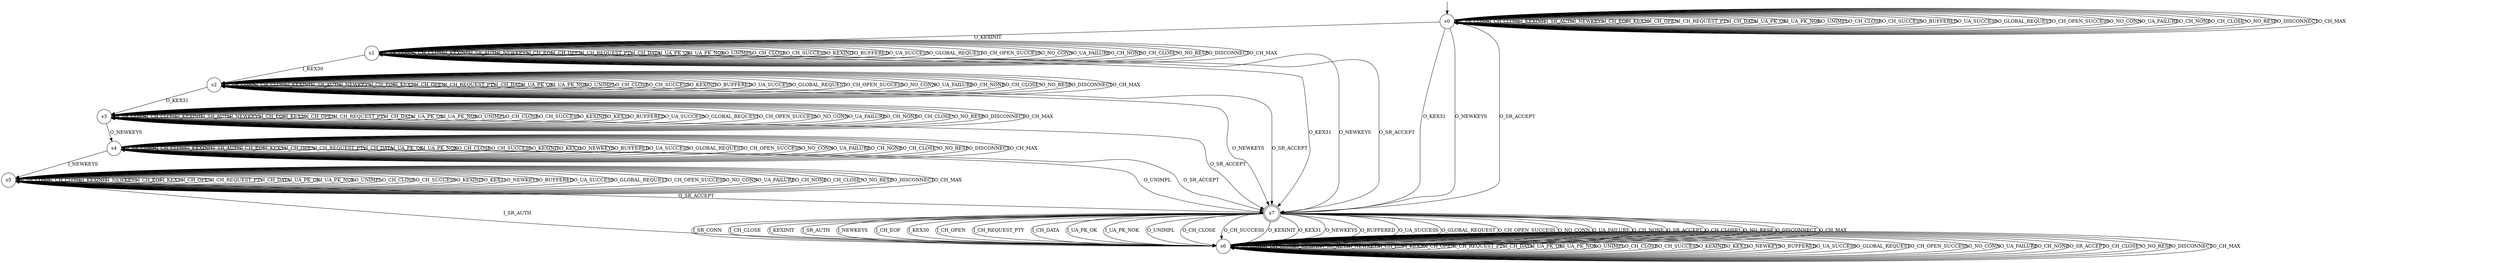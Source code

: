 digraph g {

	s0 [shape="circle" label="s0"];
	s1 [shape="circle" label="s1"];
	s2 [shape="circle" label="s2"];
	s3 [shape="circle" label="s3"];
	s4 [shape="circle" label="s4"];
	s5 [shape="circle" label="s5"];
	s6 [shape="circle" label="s6"];
	s7 [shape="doublecircle" label="s7"];
	s0 -> s0 [label="I_SR_CONN"];
	s0 -> s0 [label="I_CH_CLOSE"];
	s0 -> s0 [label="I_KEXINIT"];
	s0 -> s0 [label="I_SR_AUTH"];
	s0 -> s0 [label="I_NEWKEYS"];
	s0 -> s0 [label="I_CH_EOF"];
	s0 -> s0 [label="I_KEX30"];
	s0 -> s0 [label="I_CH_OPEN"];
	s0 -> s0 [label="I_CH_REQUEST_PTY"];
	s0 -> s0 [label="I_CH_DATA"];
	s0 -> s0 [label="I_UA_PK_OK"];
	s0 -> s0 [label="I_UA_PK_NOK"];
	s0 -> s0 [label="O_UNIMPL"];
	s0 -> s0 [label="O_CH_CLOSE"];
	s0 -> s0 [label="O_CH_SUCCESS"];
	s0 -> s1 [label="O_KEXINIT"];
	s0 -> s7 [label="O_KEX31"];
	s0 -> s7 [label="O_NEWKEYS"];
	s0 -> s0 [label="O_BUFFERED"];
	s0 -> s0 [label="O_UA_SUCCESS"];
	s0 -> s0 [label="O_GLOBAL_REQUEST"];
	s0 -> s0 [label="O_CH_OPEN_SUCCESS"];
	s0 -> s0 [label="O_NO_CONN"];
	s0 -> s0 [label="O_UA_FAILURE"];
	s0 -> s0 [label="O_CH_NONE"];
	s0 -> s7 [label="O_SR_ACCEPT"];
	s0 -> s0 [label="O_CH_CLOSE*"];
	s0 -> s0 [label="O_NO_RESP"];
	s0 -> s0 [label="O_DISCONNECT"];
	s0 -> s0 [label="O_CH_MAX"];
	s1 -> s1 [label="I_SR_CONN"];
	s1 -> s1 [label="I_CH_CLOSE"];
	s1 -> s1 [label="I_KEXINIT"];
	s1 -> s1 [label="I_SR_AUTH"];
	s1 -> s1 [label="I_NEWKEYS"];
	s1 -> s1 [label="I_CH_EOF"];
	s1 -> s2 [label="I_KEX30"];
	s1 -> s1 [label="I_CH_OPEN"];
	s1 -> s1 [label="I_CH_REQUEST_PTY"];
	s1 -> s1 [label="I_CH_DATA"];
	s1 -> s1 [label="I_UA_PK_OK"];
	s1 -> s1 [label="I_UA_PK_NOK"];
	s1 -> s1 [label="O_UNIMPL"];
	s1 -> s1 [label="O_CH_CLOSE"];
	s1 -> s1 [label="O_CH_SUCCESS"];
	s1 -> s1 [label="O_KEXINIT"];
	s1 -> s7 [label="O_KEX31"];
	s1 -> s7 [label="O_NEWKEYS"];
	s1 -> s1 [label="O_BUFFERED"];
	s1 -> s1 [label="O_UA_SUCCESS"];
	s1 -> s1 [label="O_GLOBAL_REQUEST"];
	s1 -> s1 [label="O_CH_OPEN_SUCCESS"];
	s1 -> s1 [label="O_NO_CONN"];
	s1 -> s1 [label="O_UA_FAILURE"];
	s1 -> s1 [label="O_CH_NONE"];
	s1 -> s7 [label="O_SR_ACCEPT"];
	s1 -> s1 [label="O_CH_CLOSE*"];
	s1 -> s1 [label="O_NO_RESP"];
	s1 -> s1 [label="O_DISCONNECT"];
	s1 -> s1 [label="O_CH_MAX"];
	s2 -> s2 [label="I_SR_CONN"];
	s2 -> s2 [label="I_CH_CLOSE"];
	s2 -> s2 [label="I_KEXINIT"];
	s2 -> s2 [label="I_SR_AUTH"];
	s2 -> s2 [label="I_NEWKEYS"];
	s2 -> s2 [label="I_CH_EOF"];
	s2 -> s2 [label="I_KEX30"];
	s2 -> s2 [label="I_CH_OPEN"];
	s2 -> s2 [label="I_CH_REQUEST_PTY"];
	s2 -> s2 [label="I_CH_DATA"];
	s2 -> s2 [label="I_UA_PK_OK"];
	s2 -> s2 [label="I_UA_PK_NOK"];
	s2 -> s2 [label="O_UNIMPL"];
	s2 -> s2 [label="O_CH_CLOSE"];
	s2 -> s2 [label="O_CH_SUCCESS"];
	s2 -> s2 [label="O_KEXINIT"];
	s2 -> s3 [label="O_KEX31"];
	s2 -> s7 [label="O_NEWKEYS"];
	s2 -> s2 [label="O_BUFFERED"];
	s2 -> s2 [label="O_UA_SUCCESS"];
	s2 -> s2 [label="O_GLOBAL_REQUEST"];
	s2 -> s2 [label="O_CH_OPEN_SUCCESS"];
	s2 -> s2 [label="O_NO_CONN"];
	s2 -> s2 [label="O_UA_FAILURE"];
	s2 -> s2 [label="O_CH_NONE"];
	s2 -> s7 [label="O_SR_ACCEPT"];
	s2 -> s2 [label="O_CH_CLOSE*"];
	s2 -> s2 [label="O_NO_RESP"];
	s2 -> s2 [label="O_DISCONNECT"];
	s2 -> s2 [label="O_CH_MAX"];
	s3 -> s3 [label="I_SR_CONN"];
	s3 -> s3 [label="I_CH_CLOSE"];
	s3 -> s3 [label="I_KEXINIT"];
	s3 -> s3 [label="I_SR_AUTH"];
	s3 -> s3 [label="I_NEWKEYS"];
	s3 -> s3 [label="I_CH_EOF"];
	s3 -> s3 [label="I_KEX30"];
	s3 -> s3 [label="I_CH_OPEN"];
	s3 -> s3 [label="I_CH_REQUEST_PTY"];
	s3 -> s3 [label="I_CH_DATA"];
	s3 -> s3 [label="I_UA_PK_OK"];
	s3 -> s3 [label="I_UA_PK_NOK"];
	s3 -> s3 [label="O_UNIMPL"];
	s3 -> s3 [label="O_CH_CLOSE"];
	s3 -> s3 [label="O_CH_SUCCESS"];
	s3 -> s3 [label="O_KEXINIT"];
	s3 -> s3 [label="O_KEX31"];
	s3 -> s4 [label="O_NEWKEYS"];
	s3 -> s3 [label="O_BUFFERED"];
	s3 -> s3 [label="O_UA_SUCCESS"];
	s3 -> s3 [label="O_GLOBAL_REQUEST"];
	s3 -> s3 [label="O_CH_OPEN_SUCCESS"];
	s3 -> s3 [label="O_NO_CONN"];
	s3 -> s3 [label="O_UA_FAILURE"];
	s3 -> s3 [label="O_CH_NONE"];
	s3 -> s7 [label="O_SR_ACCEPT"];
	s3 -> s3 [label="O_CH_CLOSE*"];
	s3 -> s3 [label="O_NO_RESP"];
	s3 -> s3 [label="O_DISCONNECT"];
	s3 -> s3 [label="O_CH_MAX"];
	s4 -> s4 [label="I_SR_CONN"];
	s4 -> s4 [label="I_CH_CLOSE"];
	s4 -> s4 [label="I_KEXINIT"];
	s4 -> s4 [label="I_SR_AUTH"];
	s4 -> s5 [label="I_NEWKEYS"];
	s4 -> s4 [label="I_CH_EOF"];
	s4 -> s4 [label="I_KEX30"];
	s4 -> s4 [label="I_CH_OPEN"];
	s4 -> s4 [label="I_CH_REQUEST_PTY"];
	s4 -> s4 [label="I_CH_DATA"];
	s4 -> s4 [label="I_UA_PK_OK"];
	s4 -> s4 [label="I_UA_PK_NOK"];
	s4 -> s7 [label="O_UNIMPL"];
	s4 -> s4 [label="O_CH_CLOSE"];
	s4 -> s4 [label="O_CH_SUCCESS"];
	s4 -> s4 [label="O_KEXINIT"];
	s4 -> s4 [label="O_KEX31"];
	s4 -> s4 [label="O_NEWKEYS"];
	s4 -> s4 [label="O_BUFFERED"];
	s4 -> s4 [label="O_UA_SUCCESS"];
	s4 -> s4 [label="O_GLOBAL_REQUEST"];
	s4 -> s4 [label="O_CH_OPEN_SUCCESS"];
	s4 -> s4 [label="O_NO_CONN"];
	s4 -> s4 [label="O_UA_FAILURE"];
	s4 -> s4 [label="O_CH_NONE"];
	s4 -> s7 [label="O_SR_ACCEPT"];
	s4 -> s4 [label="O_CH_CLOSE*"];
	s4 -> s4 [label="O_NO_RESP"];
	s4 -> s4 [label="O_DISCONNECT"];
	s4 -> s4 [label="O_CH_MAX"];
	s5 -> s5 [label="I_SR_CONN"];
	s5 -> s5 [label="I_CH_CLOSE"];
	s5 -> s5 [label="I_KEXINIT"];
	s5 -> s6 [label="I_SR_AUTH"];
	s5 -> s5 [label="I_NEWKEYS"];
	s5 -> s5 [label="I_CH_EOF"];
	s5 -> s5 [label="I_KEX30"];
	s5 -> s5 [label="I_CH_OPEN"];
	s5 -> s5 [label="I_CH_REQUEST_PTY"];
	s5 -> s5 [label="I_CH_DATA"];
	s5 -> s5 [label="I_UA_PK_OK"];
	s5 -> s5 [label="I_UA_PK_NOK"];
	s5 -> s5 [label="O_UNIMPL"];
	s5 -> s5 [label="O_CH_CLOSE"];
	s5 -> s5 [label="O_CH_SUCCESS"];
	s5 -> s5 [label="O_KEXINIT"];
	s5 -> s5 [label="O_KEX31"];
	s5 -> s5 [label="O_NEWKEYS"];
	s5 -> s5 [label="O_BUFFERED"];
	s5 -> s5 [label="O_UA_SUCCESS"];
	s5 -> s5 [label="O_GLOBAL_REQUEST"];
	s5 -> s5 [label="O_CH_OPEN_SUCCESS"];
	s5 -> s5 [label="O_NO_CONN"];
	s5 -> s5 [label="O_UA_FAILURE"];
	s5 -> s5 [label="O_CH_NONE"];
	s5 -> s7 [label="O_SR_ACCEPT"];
	s5 -> s5 [label="O_CH_CLOSE*"];
	s5 -> s5 [label="O_NO_RESP"];
	s5 -> s5 [label="O_DISCONNECT"];
	s5 -> s5 [label="O_CH_MAX"];
	s6 -> s6 [label="I_SR_CONN"];
	s6 -> s6 [label="I_CH_CLOSE"];
	s6 -> s6 [label="I_KEXINIT"];
	s6 -> s6 [label="I_SR_AUTH"];
	s6 -> s6 [label="I_NEWKEYS"];
	s6 -> s6 [label="I_CH_EOF"];
	s6 -> s6 [label="I_KEX30"];
	s6 -> s6 [label="I_CH_OPEN"];
	s6 -> s6 [label="I_CH_REQUEST_PTY"];
	s6 -> s6 [label="I_CH_DATA"];
	s6 -> s6 [label="I_UA_PK_OK"];
	s6 -> s6 [label="I_UA_PK_NOK"];
	s6 -> s6 [label="O_UNIMPL"];
	s6 -> s6 [label="O_CH_CLOSE"];
	s6 -> s6 [label="O_CH_SUCCESS"];
	s6 -> s6 [label="O_KEXINIT"];
	s6 -> s6 [label="O_KEX31"];
	s6 -> s6 [label="O_NEWKEYS"];
	s6 -> s6 [label="O_BUFFERED"];
	s6 -> s6 [label="O_UA_SUCCESS"];
	s6 -> s6 [label="O_GLOBAL_REQUEST"];
	s6 -> s6 [label="O_CH_OPEN_SUCCESS"];
	s6 -> s6 [label="O_NO_CONN"];
	s6 -> s6 [label="O_UA_FAILURE"];
	s6 -> s6 [label="O_CH_NONE"];
	s6 -> s6 [label="O_SR_ACCEPT"];
	s6 -> s6 [label="O_CH_CLOSE*"];
	s6 -> s6 [label="O_NO_RESP"];
	s6 -> s6 [label="O_DISCONNECT"];
	s6 -> s6 [label="O_CH_MAX"];
	s7 -> s6 [label="I_SR_CONN"];
	s7 -> s6 [label="I_CH_CLOSE"];
	s7 -> s6 [label="I_KEXINIT"];
	s7 -> s6 [label="I_SR_AUTH"];
	s7 -> s6 [label="I_NEWKEYS"];
	s7 -> s6 [label="I_CH_EOF"];
	s7 -> s6 [label="I_KEX30"];
	s7 -> s6 [label="I_CH_OPEN"];
	s7 -> s6 [label="I_CH_REQUEST_PTY"];
	s7 -> s6 [label="I_CH_DATA"];
	s7 -> s6 [label="I_UA_PK_OK"];
	s7 -> s6 [label="I_UA_PK_NOK"];
	s7 -> s6 [label="O_UNIMPL"];
	s7 -> s6 [label="O_CH_CLOSE"];
	s7 -> s6 [label="O_CH_SUCCESS"];
	s7 -> s6 [label="O_KEXINIT"];
	s7 -> s6 [label="O_KEX31"];
	s7 -> s6 [label="O_NEWKEYS"];
	s7 -> s6 [label="O_BUFFERED"];
	s7 -> s6 [label="O_UA_SUCCESS"];
	s7 -> s6 [label="O_GLOBAL_REQUEST"];
	s7 -> s6 [label="O_CH_OPEN_SUCCESS"];
	s7 -> s6 [label="O_NO_CONN"];
	s7 -> s6 [label="O_UA_FAILURE"];
	s7 -> s6 [label="O_CH_NONE"];
	s7 -> s6 [label="O_SR_ACCEPT"];
	s7 -> s6 [label="O_CH_CLOSE*"];
	s7 -> s6 [label="O_NO_RESP"];
	s7 -> s6 [label="O_DISCONNECT"];
	s7 -> s6 [label="O_CH_MAX"];

__start0 [label="" shape="none" width="0" height="0"];
__start0 -> s0;

}
